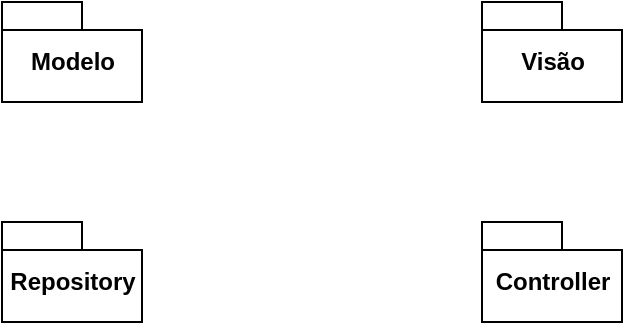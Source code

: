 <mxfile version="14.8.0" type="github">
  <diagram id="SymWtLbQICoTOxsduoH1" name="Page-1">
    <mxGraphModel dx="786" dy="449" grid="1" gridSize="10" guides="1" tooltips="1" connect="1" arrows="1" fold="1" page="1" pageScale="1" pageWidth="850" pageHeight="1100" math="0" shadow="0">
      <root>
        <mxCell id="0" />
        <mxCell id="1" parent="0" />
        <mxCell id="B5fJH4kxP5eTqqaV1vvk-1" value="Modelo" style="shape=folder;fontStyle=1;spacingTop=10;tabWidth=40;tabHeight=14;tabPosition=left;html=1;" vertex="1" parent="1">
          <mxGeometry x="120" y="40" width="70" height="50" as="geometry" />
        </mxCell>
        <mxCell id="B5fJH4kxP5eTqqaV1vvk-2" value="Visão" style="shape=folder;fontStyle=1;spacingTop=10;tabWidth=40;tabHeight=14;tabPosition=left;html=1;" vertex="1" parent="1">
          <mxGeometry x="360" y="40" width="70" height="50" as="geometry" />
        </mxCell>
        <mxCell id="B5fJH4kxP5eTqqaV1vvk-3" value="Controller" style="shape=folder;fontStyle=1;spacingTop=10;tabWidth=40;tabHeight=14;tabPosition=left;html=1;" vertex="1" parent="1">
          <mxGeometry x="360" y="150" width="70" height="50" as="geometry" />
        </mxCell>
        <mxCell id="B5fJH4kxP5eTqqaV1vvk-4" value="Repository" style="shape=folder;fontStyle=1;spacingTop=10;tabWidth=40;tabHeight=14;tabPosition=left;html=1;" vertex="1" parent="1">
          <mxGeometry x="120" y="150" width="70" height="50" as="geometry" />
        </mxCell>
      </root>
    </mxGraphModel>
  </diagram>
</mxfile>
